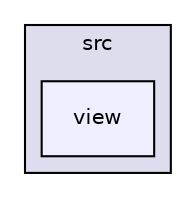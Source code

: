 digraph "C:/Users/Admin/jan/workspace/TicTacToeViewAndController/src/view" {
  compound=true
  node [ fontsize="10", fontname="Helvetica"];
  edge [ labelfontsize="10", labelfontname="Helvetica"];
  subgraph clusterdir_68267d1309a1af8e8297ef4c3efbcdba {
    graph [ bgcolor="#ddddee", pencolor="black", label="src" fontname="Helvetica", fontsize="10", URL="dir_68267d1309a1af8e8297ef4c3efbcdba.html"]
  dir_b39b5091e8d1d2be4b7fc59d57749634 [shape=box, label="view", style="filled", fillcolor="#eeeeff", pencolor="black", URL="dir_b39b5091e8d1d2be4b7fc59d57749634.html"];
  }
}
